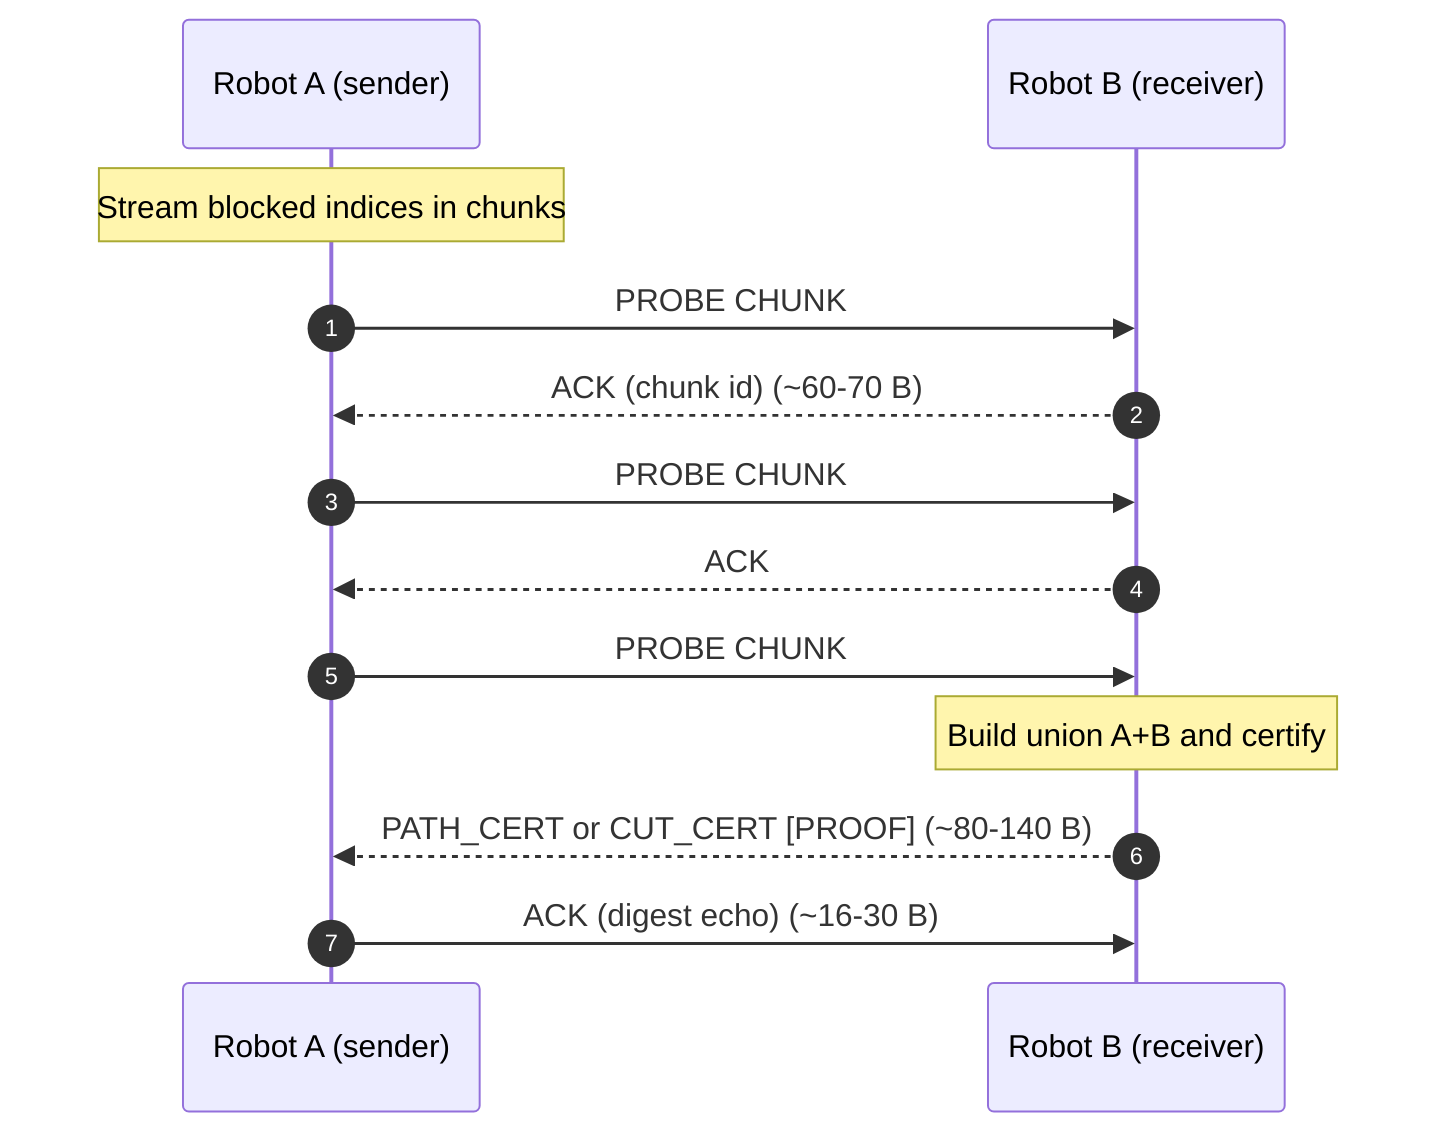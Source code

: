 sequenceDiagram
    autonumber
    participant A as Robot A (sender)
    participant B as Robot B (receiver)
    Note over A: Stream blocked indices in chunks
    A->>B: PROBE CHUNK #1 [RAW] (~180-200 B)
    B-->>A: ACK (chunk id) (~60-70 B)
    A->>B: PROBE CHUNK #2 [RAW] (~150-200 B)
    B-->>A: ACK
    A->>B: PROBE CHUNK #N [RAW] (final)
    Note over B: Build union A+B and certify
    B-->>A: PATH_CERT or CUT_CERT [PROOF] (~80-140 B)
    A->>B: ACK (digest echo) (~16-30 B)
    %% End diagram
